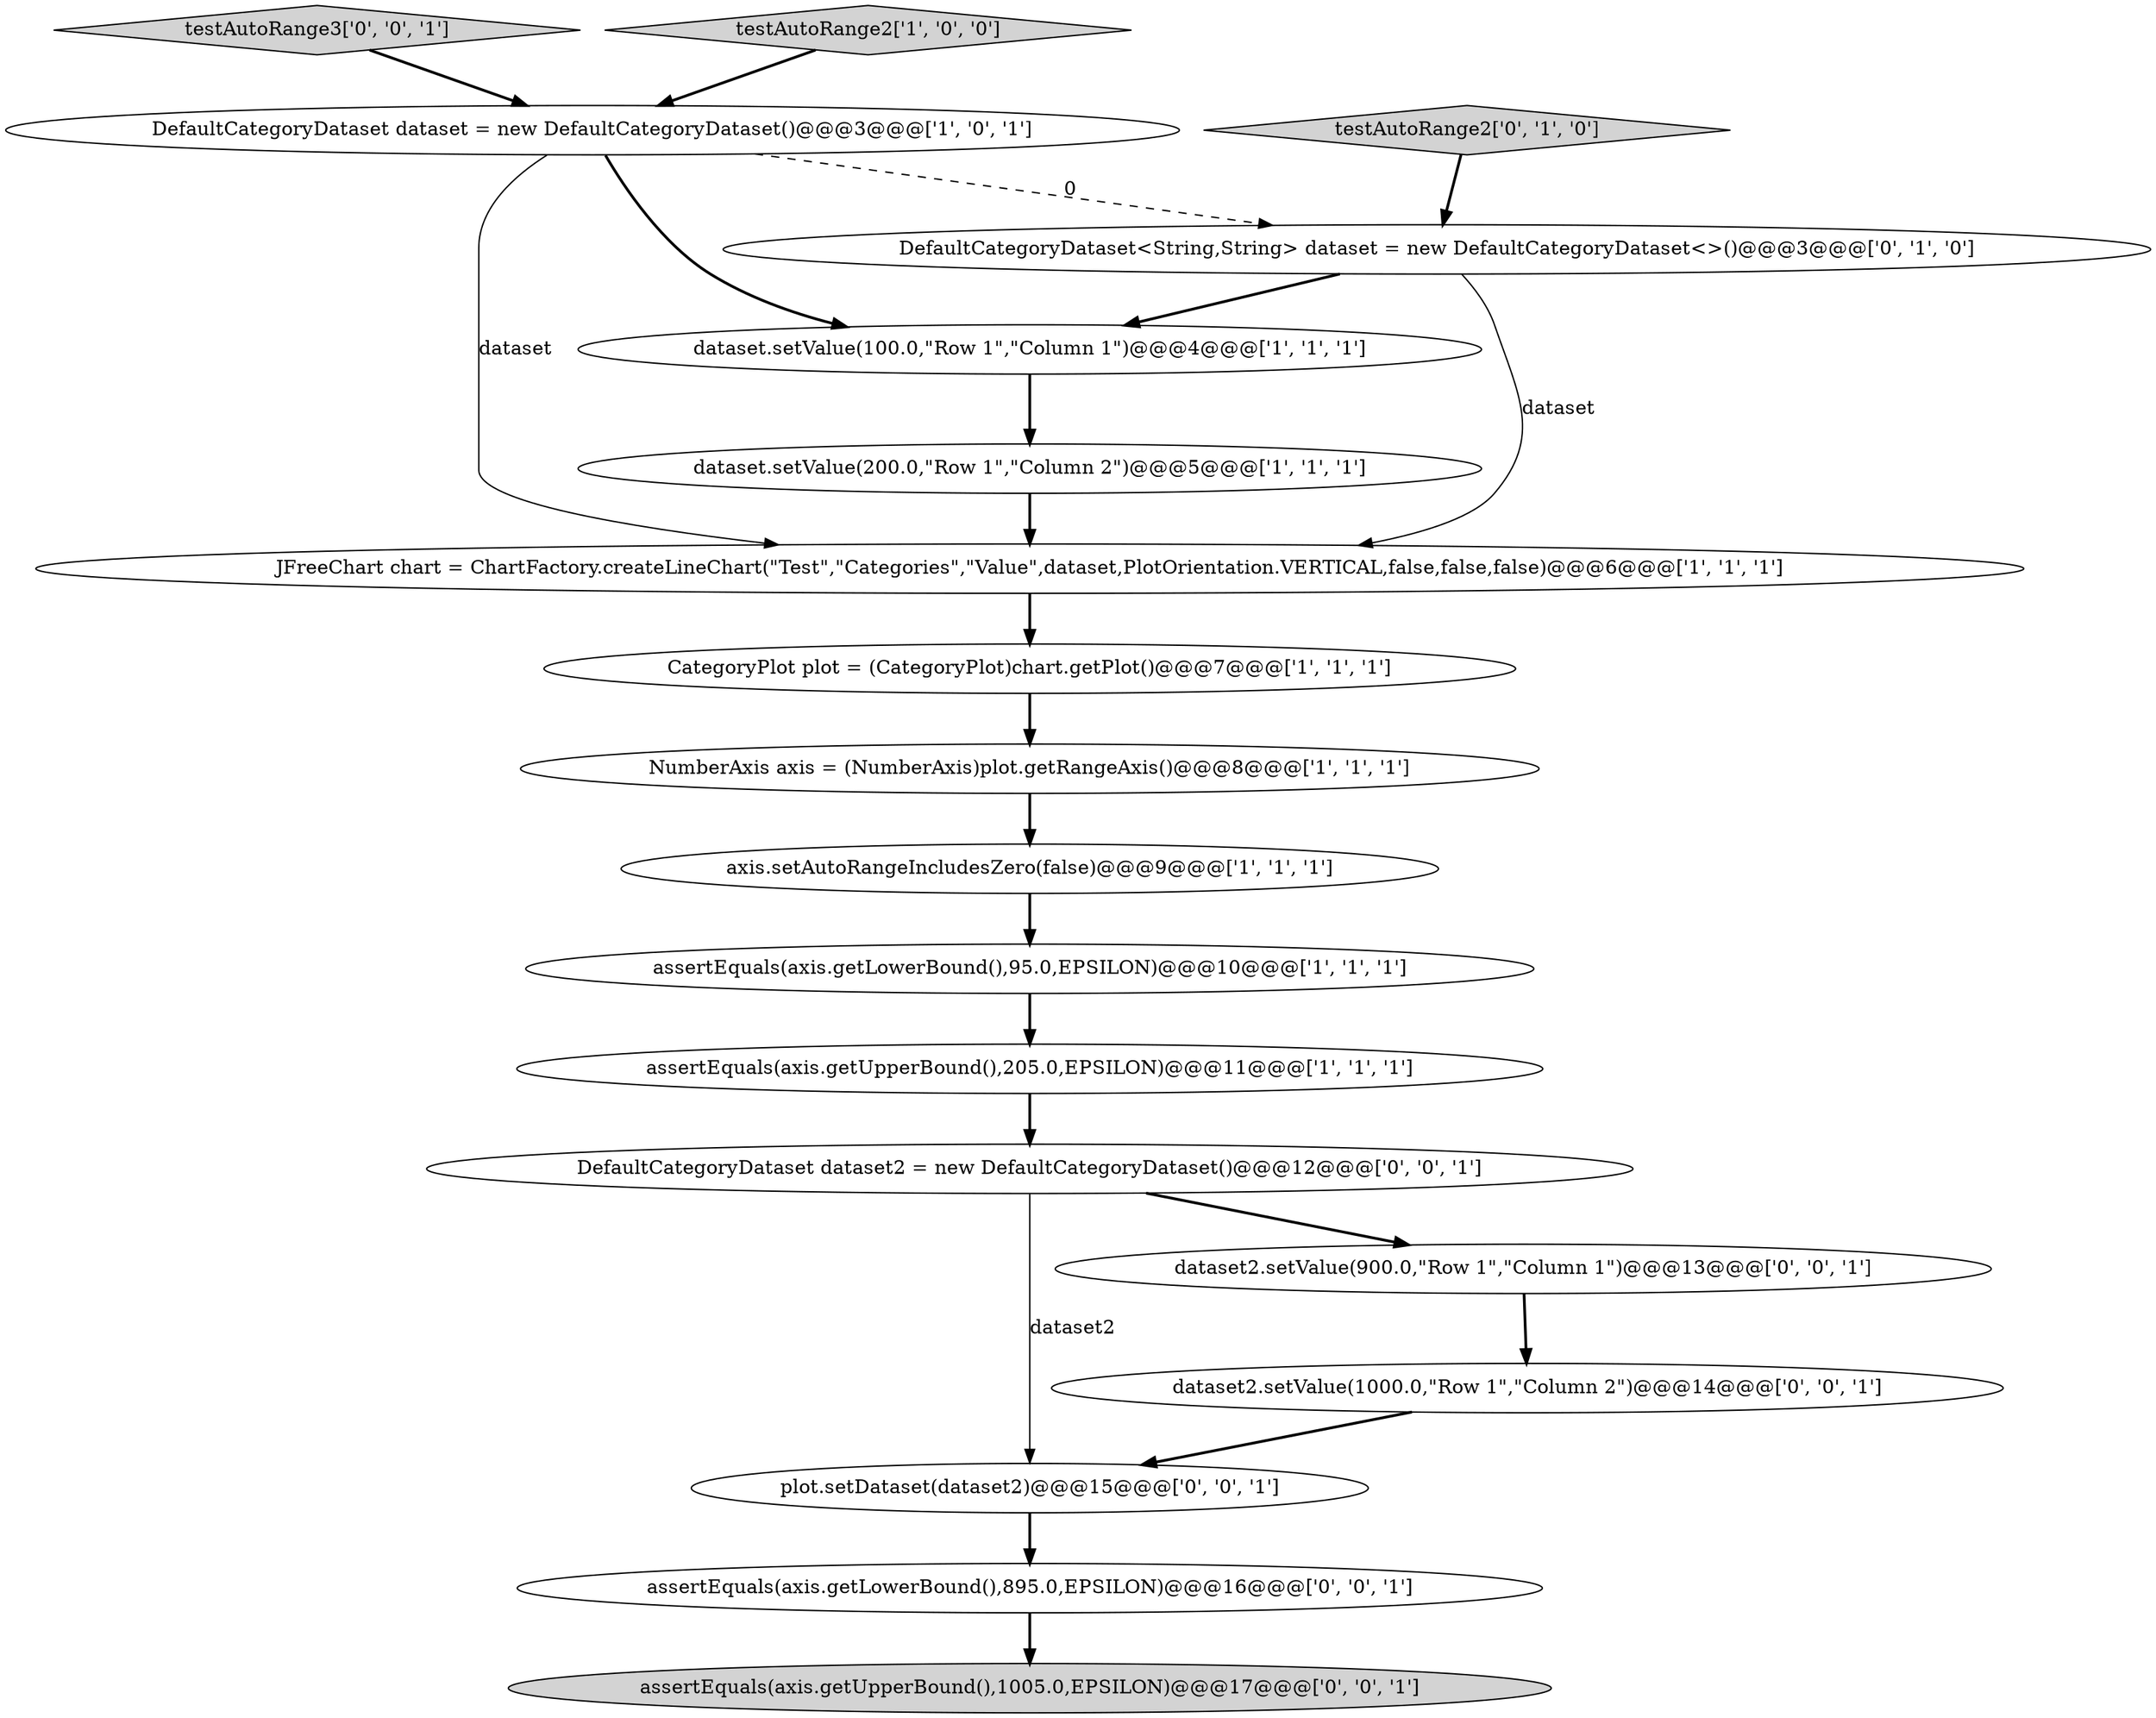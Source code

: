 digraph {
9 [style = filled, label = "assertEquals(axis.getLowerBound(),95.0,EPSILON)@@@10@@@['1', '1', '1']", fillcolor = white, shape = ellipse image = "AAA0AAABBB1BBB"];
17 [style = filled, label = "assertEquals(axis.getUpperBound(),1005.0,EPSILON)@@@17@@@['0', '0', '1']", fillcolor = lightgray, shape = ellipse image = "AAA0AAABBB3BBB"];
14 [style = filled, label = "plot.setDataset(dataset2)@@@15@@@['0', '0', '1']", fillcolor = white, shape = ellipse image = "AAA0AAABBB3BBB"];
18 [style = filled, label = "testAutoRange3['0', '0', '1']", fillcolor = lightgray, shape = diamond image = "AAA0AAABBB3BBB"];
4 [style = filled, label = "CategoryPlot plot = (CategoryPlot)chart.getPlot()@@@7@@@['1', '1', '1']", fillcolor = white, shape = ellipse image = "AAA0AAABBB1BBB"];
10 [style = filled, label = "testAutoRange2['0', '1', '0']", fillcolor = lightgray, shape = diamond image = "AAA0AAABBB2BBB"];
15 [style = filled, label = "dataset2.setValue(900.0,\"Row 1\",\"Column 1\")@@@13@@@['0', '0', '1']", fillcolor = white, shape = ellipse image = "AAA0AAABBB3BBB"];
16 [style = filled, label = "assertEquals(axis.getLowerBound(),895.0,EPSILON)@@@16@@@['0', '0', '1']", fillcolor = white, shape = ellipse image = "AAA0AAABBB3BBB"];
1 [style = filled, label = "dataset.setValue(100.0,\"Row 1\",\"Column 1\")@@@4@@@['1', '1', '1']", fillcolor = white, shape = ellipse image = "AAA0AAABBB1BBB"];
6 [style = filled, label = "NumberAxis axis = (NumberAxis)plot.getRangeAxis()@@@8@@@['1', '1', '1']", fillcolor = white, shape = ellipse image = "AAA0AAABBB1BBB"];
8 [style = filled, label = "DefaultCategoryDataset dataset = new DefaultCategoryDataset()@@@3@@@['1', '0', '1']", fillcolor = white, shape = ellipse image = "AAA0AAABBB1BBB"];
5 [style = filled, label = "dataset.setValue(200.0,\"Row 1\",\"Column 2\")@@@5@@@['1', '1', '1']", fillcolor = white, shape = ellipse image = "AAA0AAABBB1BBB"];
12 [style = filled, label = "DefaultCategoryDataset dataset2 = new DefaultCategoryDataset()@@@12@@@['0', '0', '1']", fillcolor = white, shape = ellipse image = "AAA0AAABBB3BBB"];
13 [style = filled, label = "dataset2.setValue(1000.0,\"Row 1\",\"Column 2\")@@@14@@@['0', '0', '1']", fillcolor = white, shape = ellipse image = "AAA0AAABBB3BBB"];
2 [style = filled, label = "assertEquals(axis.getUpperBound(),205.0,EPSILON)@@@11@@@['1', '1', '1']", fillcolor = white, shape = ellipse image = "AAA0AAABBB1BBB"];
11 [style = filled, label = "DefaultCategoryDataset<String,String> dataset = new DefaultCategoryDataset<>()@@@3@@@['0', '1', '0']", fillcolor = white, shape = ellipse image = "AAA1AAABBB2BBB"];
0 [style = filled, label = "axis.setAutoRangeIncludesZero(false)@@@9@@@['1', '1', '1']", fillcolor = white, shape = ellipse image = "AAA0AAABBB1BBB"];
3 [style = filled, label = "testAutoRange2['1', '0', '0']", fillcolor = lightgray, shape = diamond image = "AAA0AAABBB1BBB"];
7 [style = filled, label = "JFreeChart chart = ChartFactory.createLineChart(\"Test\",\"Categories\",\"Value\",dataset,PlotOrientation.VERTICAL,false,false,false)@@@6@@@['1', '1', '1']", fillcolor = white, shape = ellipse image = "AAA0AAABBB1BBB"];
11->7 [style = solid, label="dataset"];
4->6 [style = bold, label=""];
8->11 [style = dashed, label="0"];
14->16 [style = bold, label=""];
12->15 [style = bold, label=""];
6->0 [style = bold, label=""];
0->9 [style = bold, label=""];
9->2 [style = bold, label=""];
11->1 [style = bold, label=""];
10->11 [style = bold, label=""];
8->7 [style = solid, label="dataset"];
8->1 [style = bold, label=""];
12->14 [style = solid, label="dataset2"];
7->4 [style = bold, label=""];
3->8 [style = bold, label=""];
15->13 [style = bold, label=""];
16->17 [style = bold, label=""];
18->8 [style = bold, label=""];
13->14 [style = bold, label=""];
5->7 [style = bold, label=""];
2->12 [style = bold, label=""];
1->5 [style = bold, label=""];
}

